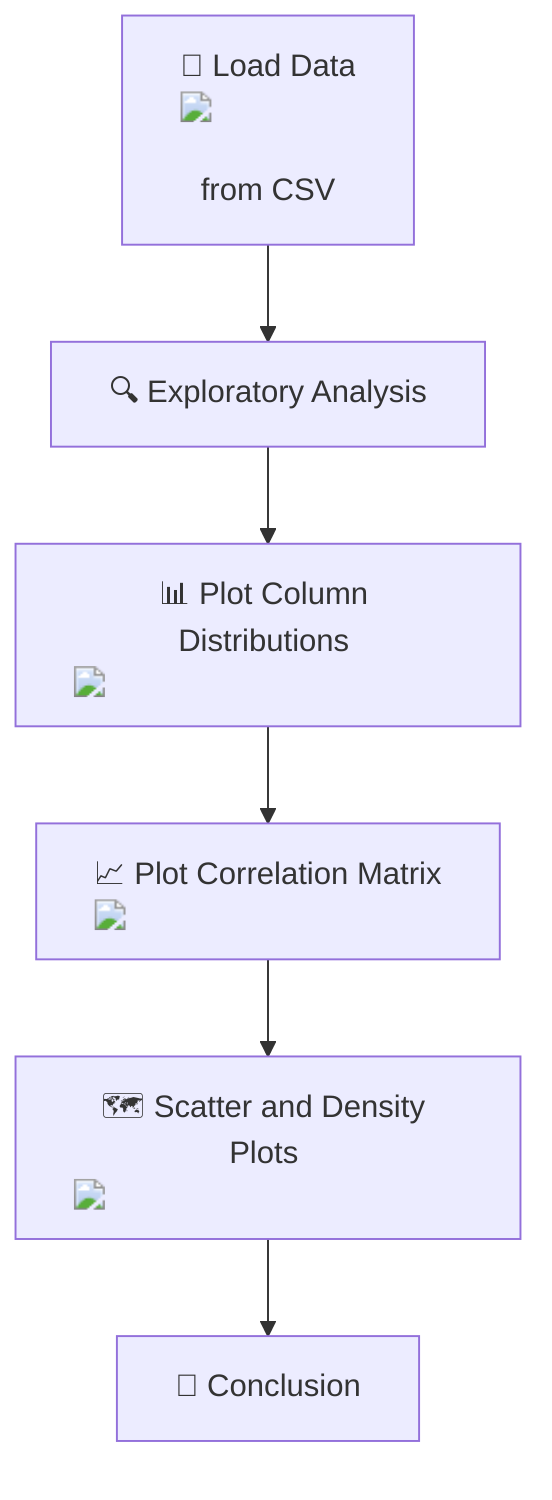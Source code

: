 flowchart TD
    A["🔄 Load Data <img src='icons/file.svg'/> <br/> from CSV"] --> B["🔍 Exploratory Analysis"]
    B --> C["📊 Plot Column Distributions <img src='dummy_plots/hist_template.svg'/>"]
    C --> D["📈 Plot Correlation Matrix <img src='dummy_plots/scatter_plot_template.svg'/>"]
    D --> E["🗺️ Scatter and Density Plots <img src='dummy_plots/scatter_plot_template.svg'/>"]
    E --> F["📝 Conclusion"]